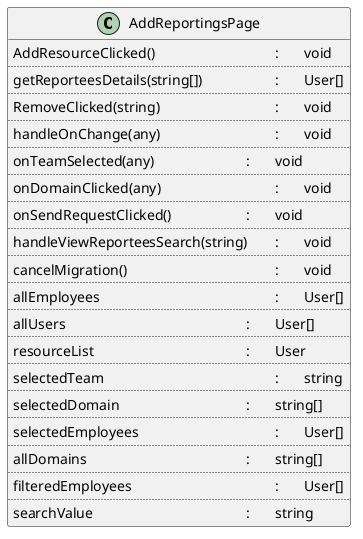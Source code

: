 @startuml AddReportingsPage Class Diagram 

class  AddReportingsPage {
    AddResourceClicked() \t\t\t\t:\tvoid
    ..
    getReporteesDetails(string[]) \t\t\t:\tUser[]
    ..
    RemoveClicked(string) \t\t\t\t:\tvoid
    ..
    handleOnChange(any) \t\t\t\t:\tvoid
    ..
    onTeamSelected(any) \t\t\t\t:\tvoid
    ..
    onDomainClicked(any)  \t\t\t\t:\tvoid
    ..
    onSendRequestClicked()  \t\t\t:\tvoid
    ..
    handleViewReporteesSearch(string) \t:\tvoid
    ..
    cancelMigration() \t\t\t\t\t:\tvoid
    ..
    allEmployees  \t\t\t\t\t\t:\tUser[]
    ..
    allUsers \t\t\t\t\t\t\t:\tUser[]
    ..
    resourceList \t\t\t\t\t\t:\tUser
    ..
    selectedTeam \t\t\t\t\t\t:\tstring
    ..
    selectedDomain \t\t\t\t\t:\tstring[]
    ..
    selectedEmployees \t\t\t\t\t:\tUser[]
    ..
    allDomains \t\t\t\t\t\t:\tstring[]
    ..
    filteredEmployees \t\t\t\t\t:\tUser[]
    ..
    searchValue \t\t\t\t\t\t:\tstring
}
@enduml